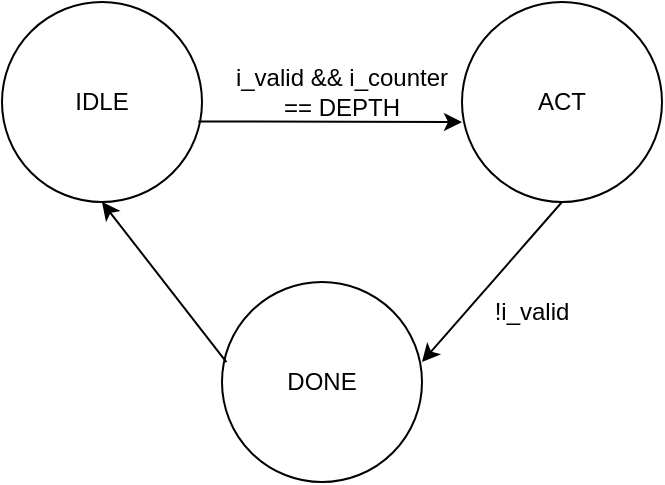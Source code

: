 <mxfile version="24.9.1">
  <diagram id="LldZepaCDoXS-muDTJjg" name="Page-1">
    <mxGraphModel dx="869" dy="452" grid="1" gridSize="10" guides="1" tooltips="1" connect="1" arrows="1" fold="1" page="1" pageScale="1" pageWidth="850" pageHeight="1100" math="0" shadow="0">
      <root>
        <mxCell id="0" />
        <mxCell id="1" parent="0" />
        <mxCell id="RWctR8MDuskukS0d0tIQ-1" value="IDLE" style="ellipse;whiteSpace=wrap;html=1;aspect=fixed;" vertex="1" parent="1">
          <mxGeometry x="160" y="340" width="100" height="100" as="geometry" />
        </mxCell>
        <mxCell id="RWctR8MDuskukS0d0tIQ-3" value="ACT" style="ellipse;whiteSpace=wrap;html=1;aspect=fixed;" vertex="1" parent="1">
          <mxGeometry x="390" y="340" width="100" height="100" as="geometry" />
        </mxCell>
        <mxCell id="RWctR8MDuskukS0d0tIQ-4" value="DONE" style="ellipse;whiteSpace=wrap;html=1;aspect=fixed;" vertex="1" parent="1">
          <mxGeometry x="270" y="480" width="100" height="100" as="geometry" />
        </mxCell>
        <mxCell id="RWctR8MDuskukS0d0tIQ-5" value="" style="endArrow=classic;html=1;rounded=0;exitX=0.982;exitY=0.597;exitDx=0;exitDy=0;exitPerimeter=0;" edge="1" parent="1" source="RWctR8MDuskukS0d0tIQ-1">
          <mxGeometry width="50" height="50" relative="1" as="geometry">
            <mxPoint x="400" y="450" as="sourcePoint" />
            <mxPoint x="390" y="400" as="targetPoint" />
          </mxGeometry>
        </mxCell>
        <mxCell id="RWctR8MDuskukS0d0tIQ-6" value="i_valid &amp;amp;&amp;amp; i_counter == DEPTH" style="text;html=1;align=center;verticalAlign=middle;whiteSpace=wrap;rounded=0;" vertex="1" parent="1">
          <mxGeometry x="270" y="370" width="120" height="30" as="geometry" />
        </mxCell>
        <mxCell id="RWctR8MDuskukS0d0tIQ-7" value="" style="endArrow=classic;html=1;rounded=0;exitX=0.5;exitY=1;exitDx=0;exitDy=0;entryX=1;entryY=0.4;entryDx=0;entryDy=0;entryPerimeter=0;" edge="1" parent="1" source="RWctR8MDuskukS0d0tIQ-3" target="RWctR8MDuskukS0d0tIQ-4">
          <mxGeometry width="50" height="50" relative="1" as="geometry">
            <mxPoint x="380" y="450" as="sourcePoint" />
            <mxPoint x="430" y="400" as="targetPoint" />
          </mxGeometry>
        </mxCell>
        <mxCell id="RWctR8MDuskukS0d0tIQ-8" value="" style="endArrow=classic;html=1;rounded=0;exitX=0.022;exitY=0.401;exitDx=0;exitDy=0;entryX=0.5;entryY=1;entryDx=0;entryDy=0;exitPerimeter=0;" edge="1" parent="1" source="RWctR8MDuskukS0d0tIQ-4" target="RWctR8MDuskukS0d0tIQ-1">
          <mxGeometry width="50" height="50" relative="1" as="geometry">
            <mxPoint x="260" y="420" as="sourcePoint" />
            <mxPoint x="190" y="500" as="targetPoint" />
          </mxGeometry>
        </mxCell>
        <mxCell id="RWctR8MDuskukS0d0tIQ-9" value="!i_valid" style="text;html=1;align=center;verticalAlign=middle;whiteSpace=wrap;rounded=0;" vertex="1" parent="1">
          <mxGeometry x="395" y="480" width="60" height="30" as="geometry" />
        </mxCell>
      </root>
    </mxGraphModel>
  </diagram>
</mxfile>
